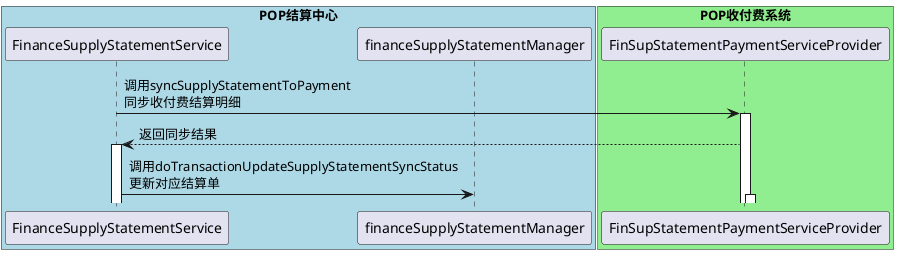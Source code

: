 @startuml

box "POP结算中心" #LightBlue
participant "FinanceSupplyStatementService" as FinanceSupplyStatementService
participant "financeSupplyStatementManager" as financeSupplyStatementManager
end box

box "POP收付费系统" #LightGreen
participant "FinSupStatementPaymentServiceProvider" as FinSupStatementPaymentServiceProvider
end box


FinanceSupplyStatementService -> FinSupStatementPaymentServiceProvider:调用syncSupplyStatementToPayment\n同步收付费结算明细
activate FinSupStatementPaymentServiceProvider

FinanceSupplyStatementService <-- FinSupStatementPaymentServiceProvider: 返回同步结果
activate FinanceSupplyStatementService

FinanceSupplyStatementService -> financeSupplyStatementManager:调用doTransactionUpdateSupplyStatementSyncStatus\n更新对应结算单
activate FinSupStatementPaymentServiceProvider


@enduml